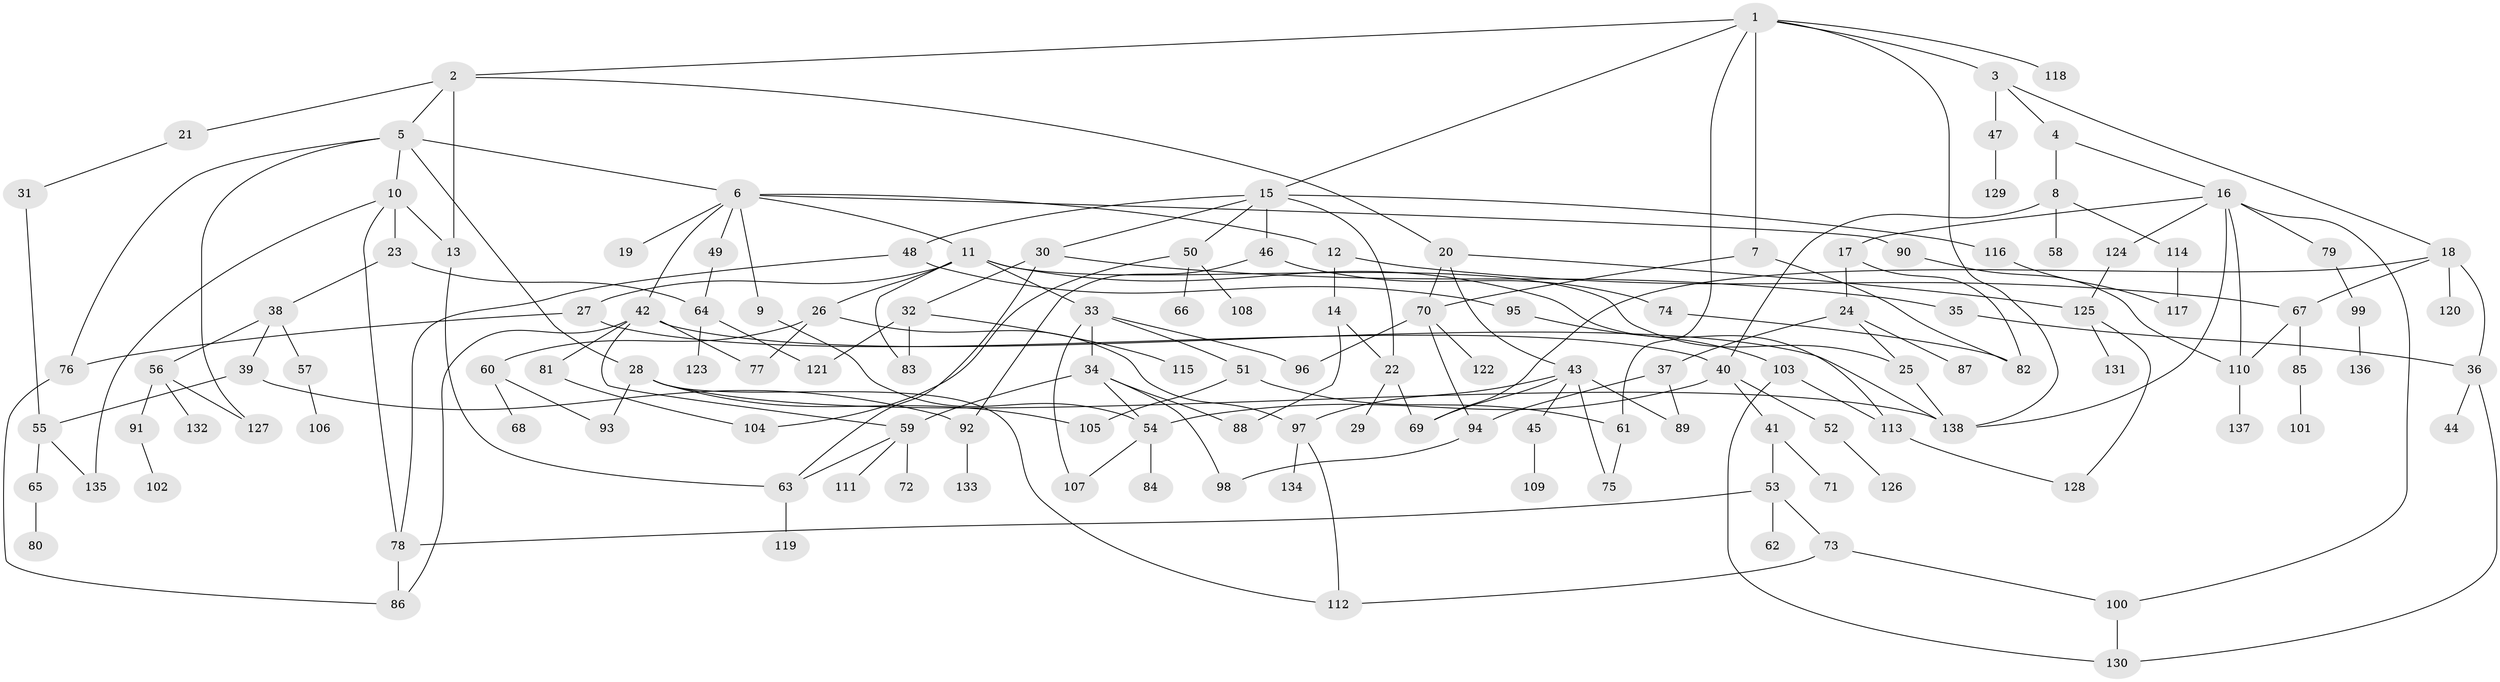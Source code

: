 // coarse degree distribution, {9: 0.043010752688172046, 6: 0.043010752688172046, 8: 0.021505376344086023, 3: 0.12903225806451613, 2: 0.16129032258064516, 5: 0.11827956989247312, 7: 0.010752688172043012, 4: 0.17204301075268819, 1: 0.3010752688172043}
// Generated by graph-tools (version 1.1) at 2025/41/03/06/25 10:41:30]
// undirected, 138 vertices, 193 edges
graph export_dot {
graph [start="1"]
  node [color=gray90,style=filled];
  1;
  2;
  3;
  4;
  5;
  6;
  7;
  8;
  9;
  10;
  11;
  12;
  13;
  14;
  15;
  16;
  17;
  18;
  19;
  20;
  21;
  22;
  23;
  24;
  25;
  26;
  27;
  28;
  29;
  30;
  31;
  32;
  33;
  34;
  35;
  36;
  37;
  38;
  39;
  40;
  41;
  42;
  43;
  44;
  45;
  46;
  47;
  48;
  49;
  50;
  51;
  52;
  53;
  54;
  55;
  56;
  57;
  58;
  59;
  60;
  61;
  62;
  63;
  64;
  65;
  66;
  67;
  68;
  69;
  70;
  71;
  72;
  73;
  74;
  75;
  76;
  77;
  78;
  79;
  80;
  81;
  82;
  83;
  84;
  85;
  86;
  87;
  88;
  89;
  90;
  91;
  92;
  93;
  94;
  95;
  96;
  97;
  98;
  99;
  100;
  101;
  102;
  103;
  104;
  105;
  106;
  107;
  108;
  109;
  110;
  111;
  112;
  113;
  114;
  115;
  116;
  117;
  118;
  119;
  120;
  121;
  122;
  123;
  124;
  125;
  126;
  127;
  128;
  129;
  130;
  131;
  132;
  133;
  134;
  135;
  136;
  137;
  138;
  1 -- 2;
  1 -- 3;
  1 -- 7;
  1 -- 15;
  1 -- 61;
  1 -- 118;
  1 -- 138;
  2 -- 5;
  2 -- 20;
  2 -- 21;
  2 -- 13;
  3 -- 4;
  3 -- 18;
  3 -- 47;
  4 -- 8;
  4 -- 16;
  5 -- 6;
  5 -- 10;
  5 -- 28;
  5 -- 76;
  5 -- 127;
  6 -- 9;
  6 -- 11;
  6 -- 12;
  6 -- 19;
  6 -- 42;
  6 -- 49;
  6 -- 90;
  7 -- 70;
  7 -- 82;
  8 -- 58;
  8 -- 114;
  8 -- 40;
  9 -- 54;
  10 -- 13;
  10 -- 23;
  10 -- 135;
  10 -- 78;
  11 -- 26;
  11 -- 27;
  11 -- 33;
  11 -- 83;
  11 -- 25;
  11 -- 113;
  12 -- 14;
  12 -- 67;
  13 -- 63;
  14 -- 22;
  14 -- 88;
  15 -- 30;
  15 -- 46;
  15 -- 48;
  15 -- 50;
  15 -- 116;
  15 -- 22;
  16 -- 17;
  16 -- 79;
  16 -- 110;
  16 -- 124;
  16 -- 100;
  16 -- 138;
  17 -- 24;
  17 -- 82;
  18 -- 120;
  18 -- 36;
  18 -- 69;
  18 -- 67;
  20 -- 43;
  20 -- 125;
  20 -- 70;
  21 -- 31;
  22 -- 29;
  22 -- 69;
  23 -- 38;
  23 -- 64;
  24 -- 25;
  24 -- 37;
  24 -- 87;
  25 -- 138;
  26 -- 60;
  26 -- 77;
  26 -- 97;
  27 -- 40;
  27 -- 76;
  28 -- 93;
  28 -- 105;
  28 -- 138;
  28 -- 112;
  30 -- 32;
  30 -- 35;
  30 -- 63;
  31 -- 55;
  32 -- 83;
  32 -- 115;
  32 -- 121;
  33 -- 34;
  33 -- 51;
  33 -- 96;
  33 -- 107;
  34 -- 88;
  34 -- 98;
  34 -- 54;
  34 -- 59;
  35 -- 36;
  36 -- 44;
  36 -- 130;
  37 -- 89;
  37 -- 94;
  38 -- 39;
  38 -- 56;
  38 -- 57;
  39 -- 55;
  39 -- 92;
  40 -- 41;
  40 -- 52;
  40 -- 54;
  41 -- 53;
  41 -- 71;
  42 -- 59;
  42 -- 77;
  42 -- 81;
  42 -- 86;
  42 -- 138;
  43 -- 45;
  43 -- 69;
  43 -- 75;
  43 -- 89;
  43 -- 97;
  45 -- 109;
  46 -- 74;
  46 -- 92;
  47 -- 129;
  48 -- 95;
  48 -- 78;
  49 -- 64;
  50 -- 66;
  50 -- 104;
  50 -- 108;
  51 -- 105;
  51 -- 61;
  52 -- 126;
  53 -- 62;
  53 -- 73;
  53 -- 78;
  54 -- 84;
  54 -- 107;
  55 -- 65;
  55 -- 135;
  56 -- 91;
  56 -- 127;
  56 -- 132;
  57 -- 106;
  59 -- 72;
  59 -- 111;
  59 -- 63;
  60 -- 68;
  60 -- 93;
  61 -- 75;
  63 -- 119;
  64 -- 123;
  64 -- 121;
  65 -- 80;
  67 -- 85;
  67 -- 110;
  70 -- 94;
  70 -- 122;
  70 -- 96;
  73 -- 100;
  73 -- 112;
  74 -- 82;
  76 -- 86;
  78 -- 86;
  79 -- 99;
  81 -- 104;
  85 -- 101;
  90 -- 110;
  91 -- 102;
  92 -- 133;
  94 -- 98;
  95 -- 103;
  97 -- 112;
  97 -- 134;
  99 -- 136;
  100 -- 130;
  103 -- 113;
  103 -- 130;
  110 -- 137;
  113 -- 128;
  114 -- 117;
  116 -- 117;
  124 -- 125;
  125 -- 131;
  125 -- 128;
}
